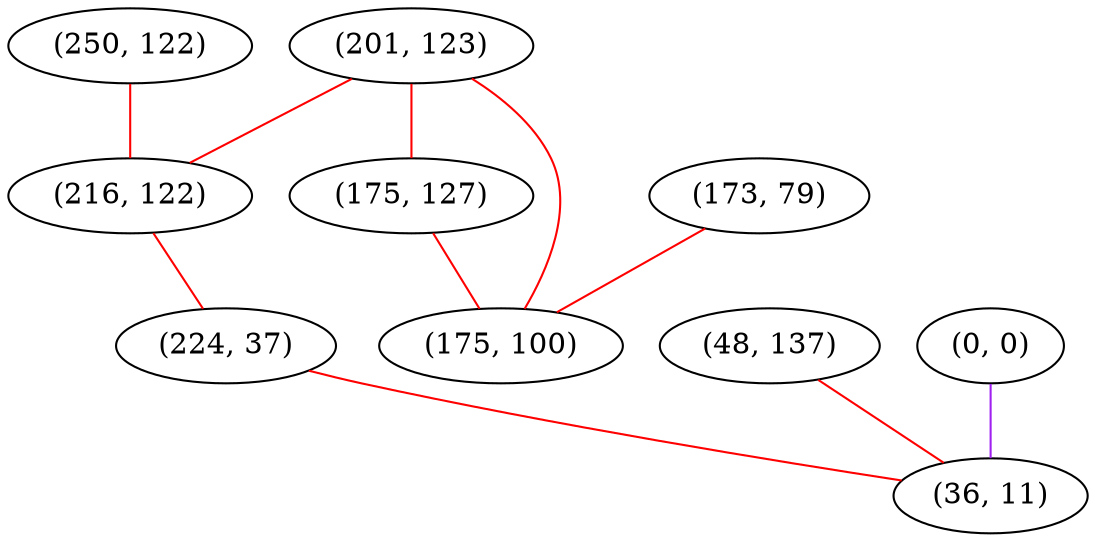 graph "" {
"(201, 123)";
"(250, 122)";
"(48, 137)";
"(173, 79)";
"(216, 122)";
"(175, 127)";
"(0, 0)";
"(224, 37)";
"(175, 100)";
"(36, 11)";
"(201, 123)" -- "(175, 100)"  [color=red, key=0, weight=1];
"(201, 123)" -- "(216, 122)"  [color=red, key=0, weight=1];
"(201, 123)" -- "(175, 127)"  [color=red, key=0, weight=1];
"(250, 122)" -- "(216, 122)"  [color=red, key=0, weight=1];
"(48, 137)" -- "(36, 11)"  [color=red, key=0, weight=1];
"(173, 79)" -- "(175, 100)"  [color=red, key=0, weight=1];
"(216, 122)" -- "(224, 37)"  [color=red, key=0, weight=1];
"(175, 127)" -- "(175, 100)"  [color=red, key=0, weight=1];
"(0, 0)" -- "(36, 11)"  [color=purple, key=0, weight=4];
"(224, 37)" -- "(36, 11)"  [color=red, key=0, weight=1];
}

